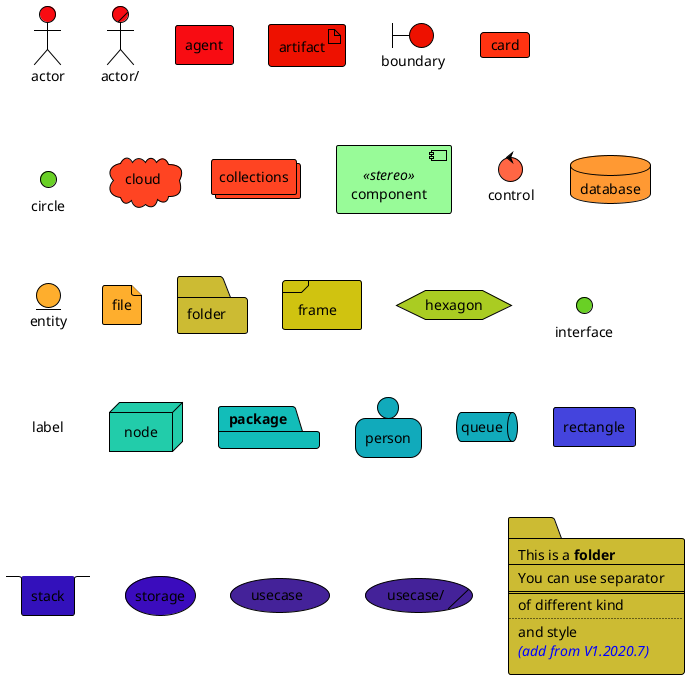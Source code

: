 @startuml

' hide Stereotype

<style>
' componentDiagram {
'   BackGroundColor palegreen
'   LineThickness 2
'   LineColor red
' }
' document {
'   BackGroundColor white
' }
.stereo {
  BackgroundColor palegreen
}
actor {
  BackGroundColor #f80c12
  LineThickness 1
  LineColor black
}
agent {
  BackGroundColor #f80c12
  LineThickness 1
  LineColor black
}
artifact {
  BackGroundColor #ee1100
  LineThickness 1
  LineColor black
}
boundary {
  BackGroundColor #ee1100
  LineThickness 1
  LineColor black
}
card {
  BackGroundColor #ff3311
  LineThickness 1
  LineColor black
}
circle {
  BackGroundColor #ff3311
  LineThickness 1
  LineColor black
}
cloud {
  BackGroundColor #ff4422
  LineThickness 1
  LineColor black
}
collections {
  BackGroundColor #ff4422
  LineThickness 1
  LineColor black
}
component {
  BackGroundColor #ff6644
  LineThickness 1
  LineColor black
}
control {
  BackGroundColor #ff6644
  LineThickness 1
  LineColor black
}
database {
  BackGroundColor #ff9933
  LineThickness 1
  LineColor black
}
entity {
  BackGroundColor #feae2d
  LineThickness 1
  LineColor black
}
file {
  BackGroundColor #feae2d
  LineThickness 1
  LineColor black
}
folder {
  BackGroundColor #ccbb33
  LineThickness 1
  LineColor black
}
frame {
  BackGroundColor #d0c310
  LineThickness 1
  LineColor black
}
hexagon {
  BackGroundColor #aacc22
  LineThickness 1
  LineColor black
}
interface {
  BackGroundColor #69d025
  LineThickness 1
  LineColor black
}
label {
  BackGroundColor black
  LineThickness 1
  LineColor black
}
node {
  BackGroundColor #22ccaa
  LineThickness 1
  LineColor black
}
package {
  BackGroundColor #12bdb9
  LineThickness 1
  LineColor black
}
person {
  BackGroundColor #11aabb
  LineThickness 1
  LineColor black
}
queue {
  BackGroundColor #11aabb
  LineThickness 1
  LineColor black
}
rectangle {
  BackGroundColor #4444dd
  LineThickness 1
  LineColor black
}
stack {
  BackGroundColor #3311bb
  LineThickness 1
  LineColor black
}
storage {
  BackGroundColor #3b0cbd
  LineThickness 1
  LineColor black
}
usecase {
  BackGroundColor #442299
  LineThickness 1
  LineColor black
}
</style>

actor actor
actor/ "actor/"
agent agent
artifact artifact
boundary boundary
card card
circle circle
cloud cloud
collections collections
component component << stereo >>
control control
database database
entity entity
file file
folder folder
frame frame
hexagon hexagon
interface interface
label label
node node
package package
person person
queue queue
rectangle rectangle
stack stack
storage storage
usecase usecase
usecase/ "usecase/"

folder folder2 [
This is a <b>folder
----
You can use separator
====
of different kind
....
and style
<i><color:blue>(add from V1.2020.7)</color></i>
]

newpage

artifact artifact1
artifact artifact2
artifact artifact3
artifact artifact4
artifact artifact5
artifact artifact6
artifact artifact7
artifact artifact8
artifact artifact9
artifact artifact10
artifact1 --> artifact2
artifact1 --* artifact3
artifact1 --o artifact4
artifact1 --+ artifact5
artifact1 --# artifact6
artifact1 -->> artifact7
artifact1 --0 artifact8
artifact1 --^ artifact9
artifact1 --(0 artifact10

newpage

cloud cloud1
cloud cloud2
cloud cloud3
cloud cloud4
cloud cloud5
cloud1 -0- cloud2
cloud1 -0)- cloud3
cloud1 -(0- cloud4
cloud1 -(0)- cloud5

newpage

actor foo1
actor foo2
foo1 <-0-> foo2
foo1 <-(0)-> foo2

(ac1) -le(0)-> left1
ac1 -ri(0)-> right1
ac1 .up(0).> up1
ac1 ~up(0)~> up2
ac1 -do(0)-> down1
ac1 -do(0)-> down2

actor1 -0)- actor2

component comp1
component comp2
comp1 *-0)-+ comp2
[comp3] <-->> [comp4]

boundary b1
control c1
b1 -(0)- c1

component comp1
interface interf1
comp1 #~~( interf1

:mode1actor: -0)- fooa1
:mode1actorl: -ri0)- foo1l

[component1] 0)-(0-(0 [componentC]
() component3 )-0-(0 "foo" [componentC]

[aze1] #-->> [aze2]

newpage

title Bracketed line style mix
node foo
foo --> bar                             : ∅
foo -[#red,thickness=1]-> bar1          : [#red,1]
foo -[#red,dashed,thickness=2]-> bar2   : [#red,dashed,2]
foo -[#green,dashed,thickness=4]-> bar3 : [#green,dashed,4]
foo -[#blue,dotted,thickness=8]-> bar4  : [blue,dotted,8]
foo -[#blue,plain,thickness=16]-> bar5  : [blue,plain,16]
foo -[#blue;#green,dashed,thickness=4]-> bar6  : [blue;green,dashed,4]

newpage
node foo
foo --> bar : normal
foo --> bar1 #line:red;line.bold;text:red  : red bold
foo --> bar2 #green;line.dashed;text:green : green dashed
foo --> bar3 #blue;line.dotted;text:blue   : blue dotted

agent a
cloud c #pink;line:red;line.bold;text:red [
c
cloud description
]
file  f #palegreen;line:green;line.dashed;text:green {
[c1]
[c2]
}
frame frame {
node  n #aliceblue;line:blue;line.dotted;text:blue
}

newpage

artifact artifact {
card card {
cloud cloud {
component component {
database database {
file file {
folder folder {
frame frame {
hexagon hexagon {
node node {
package package {
queue queue {
rectangle rectangle {
stack stack {
storage storage {
}
}
}
}
}
}
}
}
}
}
}
}
}
}
}

newpage

[i]
node node {
  portin p1
  portin p2
  portin p3
  portout po1
  portout po2
  portout po3
  file f1
}
[o]

i --> p1
i --> p2
i --> p3
p1 --> f1
p2 --> f1
po1 --> o
po2 --> o
po3 --> o
f1 --> po1


@enduml